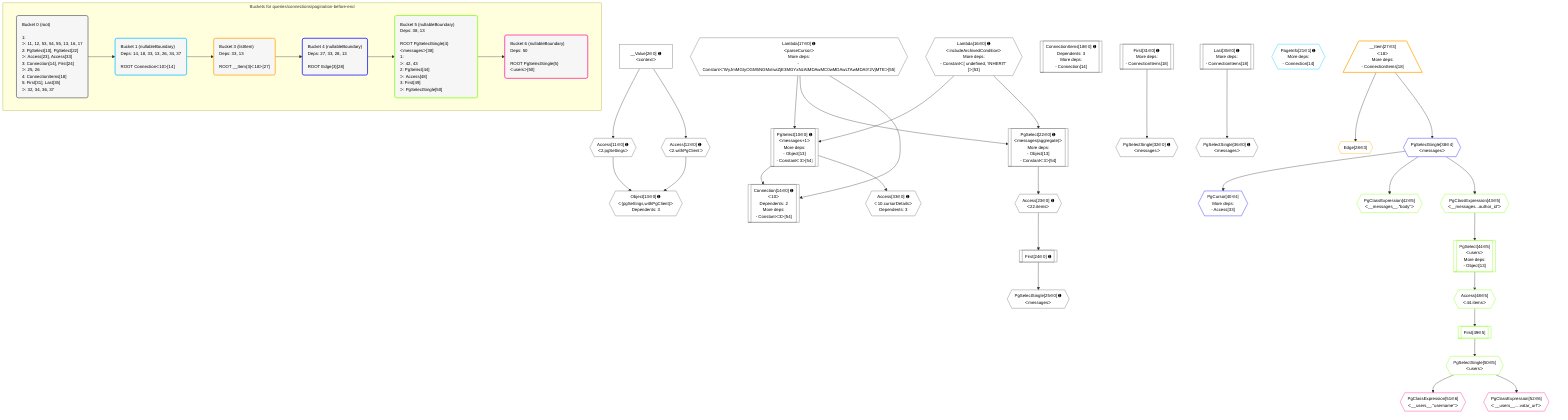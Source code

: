 %%{init: {'themeVariables': { 'fontSize': '12px'}}}%%
graph TD
    classDef path fill:#eee,stroke:#000,color:#000
    classDef plan fill:#fff,stroke-width:1px,color:#000
    classDef itemplan fill:#fff,stroke-width:2px,color:#000
    classDef unbatchedplan fill:#dff,stroke-width:1px,color:#000
    classDef sideeffectplan fill:#fcc,stroke-width:2px,color:#000
    classDef bucket fill:#f6f6f6,color:#000,stroke-width:2px,text-align:left

    subgraph "Buckets for queries/connections/pagination-before-end"
    Bucket0("Bucket 0 (root)<br /><br />1: <br />ᐳ: 11, 12, 53, 54, 55, 13, 16, 17<br />2: PgSelect[10], PgSelect[22]<br />ᐳ: Access[23], Access[33]<br />3: Connection[14], First[24]<br />ᐳ: 25, 26<br />4: ConnectionItems[18]<br />5: First[31], Last[35]<br />ᐳ: 32, 34, 36, 37"):::bucket
    Bucket1("Bucket 1 (nullableBoundary)<br />Deps: 14, 18, 33, 13, 26, 34, 37<br /><br />ROOT Connectionᐸ10ᐳ[14]"):::bucket
    Bucket3("Bucket 3 (listItem)<br />Deps: 33, 13<br /><br />ROOT __Item{3}ᐸ18ᐳ[27]"):::bucket
    Bucket4("Bucket 4 (nullableBoundary)<br />Deps: 27, 33, 28, 13<br /><br />ROOT Edge{3}[28]"):::bucket
    Bucket5("Bucket 5 (nullableBoundary)<br />Deps: 38, 13<br /><br />ROOT PgSelectSingle{4}ᐸmessagesᐳ[38]<br />1: <br />ᐳ: 42, 43<br />2: PgSelect[44]<br />ᐳ: Access[48]<br />3: First[49]<br />ᐳ: PgSelectSingle[50]"):::bucket
    Bucket6("Bucket 6 (nullableBoundary)<br />Deps: 50<br /><br />ROOT PgSelectSingle{5}ᐸusersᐳ[50]"):::bucket
    end
    Bucket0 --> Bucket1
    Bucket1 --> Bucket3
    Bucket3 --> Bucket4
    Bucket4 --> Bucket5
    Bucket5 --> Bucket6

    %% plan dependencies
    PgSelect10[["PgSelect[10∈0] ➊<br />ᐸmessages+1ᐳ<br />More deps:<br />- Object[13]<br />- Constantᐸ3ᐳ[54]"]]:::plan
    Lambda16{{"Lambda[16∈0] ➊<br />ᐸincludeArchivedConditionᐳ<br />More deps:<br />- Constantᐸ[ undefined, 'INHERIT' ]ᐳ[53]"}}:::plan
    Lambda17{{"Lambda[17∈0] ➊<br />ᐸparseCursorᐳ<br />More deps:<br />- Constantᐸ'WyJmMGIyOGM5NGMxIiwiZjE3MGYxNzAtMDAwMC0wMDAwLTAwMDAtY2VjMTEᐳ[55]"}}:::plan
    Lambda16 & Lambda17 --> PgSelect10
    PgSelect22[["PgSelect[22∈0] ➊<br />ᐸmessages(aggregate)ᐳ<br />More deps:<br />- Object[13]<br />- Constantᐸ3ᐳ[54]"]]:::plan
    Lambda16 & Lambda17 --> PgSelect22
    Connection14[["Connection[14∈0] ➊<br />ᐸ10ᐳ<br />Dependents: 2<br />More deps:<br />- Constantᐸ3ᐳ[54]"]]:::plan
    PgSelect10 & Lambda17 --> Connection14
    Object13{{"Object[13∈0] ➊<br />ᐸ{pgSettings,withPgClient}ᐳ<br />Dependents: 3"}}:::plan
    Access11{{"Access[11∈0] ➊<br />ᐸ2.pgSettingsᐳ"}}:::plan
    Access12{{"Access[12∈0] ➊<br />ᐸ2.withPgClientᐳ"}}:::plan
    Access11 & Access12 --> Object13
    __Value2["__Value[2∈0] ➊<br />ᐸcontextᐳ"]:::plan
    __Value2 --> Access11
    __Value2 --> Access12
    ConnectionItems18[["ConnectionItems[18∈0] ➊<br />Dependents: 3<br />More deps:<br />- Connection[14]"]]:::plan
    Access23{{"Access[23∈0] ➊<br />ᐸ22.itemsᐳ"}}:::plan
    PgSelect22 --> Access23
    First24[["First[24∈0] ➊"]]:::plan
    Access23 --> First24
    PgSelectSingle25{{"PgSelectSingle[25∈0] ➊<br />ᐸmessagesᐳ"}}:::plan
    First24 --> PgSelectSingle25
    First31[["First[31∈0] ➊<br />More deps:<br />- ConnectionItems[18]"]]:::plan
    PgSelectSingle32{{"PgSelectSingle[32∈0] ➊<br />ᐸmessagesᐳ"}}:::plan
    First31 --> PgSelectSingle32
    Access33{{"Access[33∈0] ➊<br />ᐸ10.cursorDetailsᐳ<br />Dependents: 3"}}:::plan
    PgSelect10 --> Access33
    Last35[["Last[35∈0] ➊<br />More deps:<br />- ConnectionItems[18]"]]:::plan
    PgSelectSingle36{{"PgSelectSingle[36∈0] ➊<br />ᐸmessagesᐳ"}}:::plan
    Last35 --> PgSelectSingle36
    PageInfo21{{"PageInfo[21∈1] ➊<br />More deps:<br />- Connection[14]"}}:::plan
    __Item27[/"__Item[27∈3]<br />ᐸ18ᐳ<br />More deps:<br />- ConnectionItems[18]"\]:::itemplan
    Edge28{{"Edge[28∈3]"}}:::plan
    __Item27 --> Edge28
    PgCursor40{{"PgCursor[40∈4]<br />More deps:<br />- Access[33]"}}:::plan
    PgSelectSingle38{{"PgSelectSingle[38∈4]<br />ᐸmessagesᐳ"}}:::plan
    PgSelectSingle38 --> PgCursor40
    __Item27 --> PgSelectSingle38
    PgSelect44[["PgSelect[44∈5]<br />ᐸusersᐳ<br />More deps:<br />- Object[13]"]]:::plan
    PgClassExpression43{{"PgClassExpression[43∈5]<br />ᐸ__messages...author_id”ᐳ"}}:::plan
    PgClassExpression43 --> PgSelect44
    PgClassExpression42{{"PgClassExpression[42∈5]<br />ᐸ__messages__.”body”ᐳ"}}:::plan
    PgSelectSingle38 --> PgClassExpression42
    PgSelectSingle38 --> PgClassExpression43
    Access48{{"Access[48∈5]<br />ᐸ44.itemsᐳ"}}:::plan
    PgSelect44 --> Access48
    First49[["First[49∈5]"]]:::plan
    Access48 --> First49
    PgSelectSingle50{{"PgSelectSingle[50∈5]<br />ᐸusersᐳ"}}:::plan
    First49 --> PgSelectSingle50
    PgClassExpression51{{"PgClassExpression[51∈6]<br />ᐸ__users__.”username”ᐳ"}}:::plan
    PgSelectSingle50 --> PgClassExpression51
    PgClassExpression52{{"PgClassExpression[52∈6]<br />ᐸ__users__....vatar_url”ᐳ"}}:::plan
    PgSelectSingle50 --> PgClassExpression52

    %% define steps
    classDef bucket0 stroke:#696969
    class Bucket0,__Value2,PgSelect10,Access11,Access12,Object13,Connection14,Lambda16,Lambda17,ConnectionItems18,PgSelect22,Access23,First24,PgSelectSingle25,First31,PgSelectSingle32,Access33,Last35,PgSelectSingle36 bucket0
    classDef bucket1 stroke:#00bfff
    class Bucket1,PageInfo21 bucket1
    classDef bucket3 stroke:#ffa500
    class Bucket3,__Item27,Edge28 bucket3
    classDef bucket4 stroke:#0000ff
    class Bucket4,PgSelectSingle38,PgCursor40 bucket4
    classDef bucket5 stroke:#7fff00
    class Bucket5,PgClassExpression42,PgClassExpression43,PgSelect44,Access48,First49,PgSelectSingle50 bucket5
    classDef bucket6 stroke:#ff1493
    class Bucket6,PgClassExpression51,PgClassExpression52 bucket6